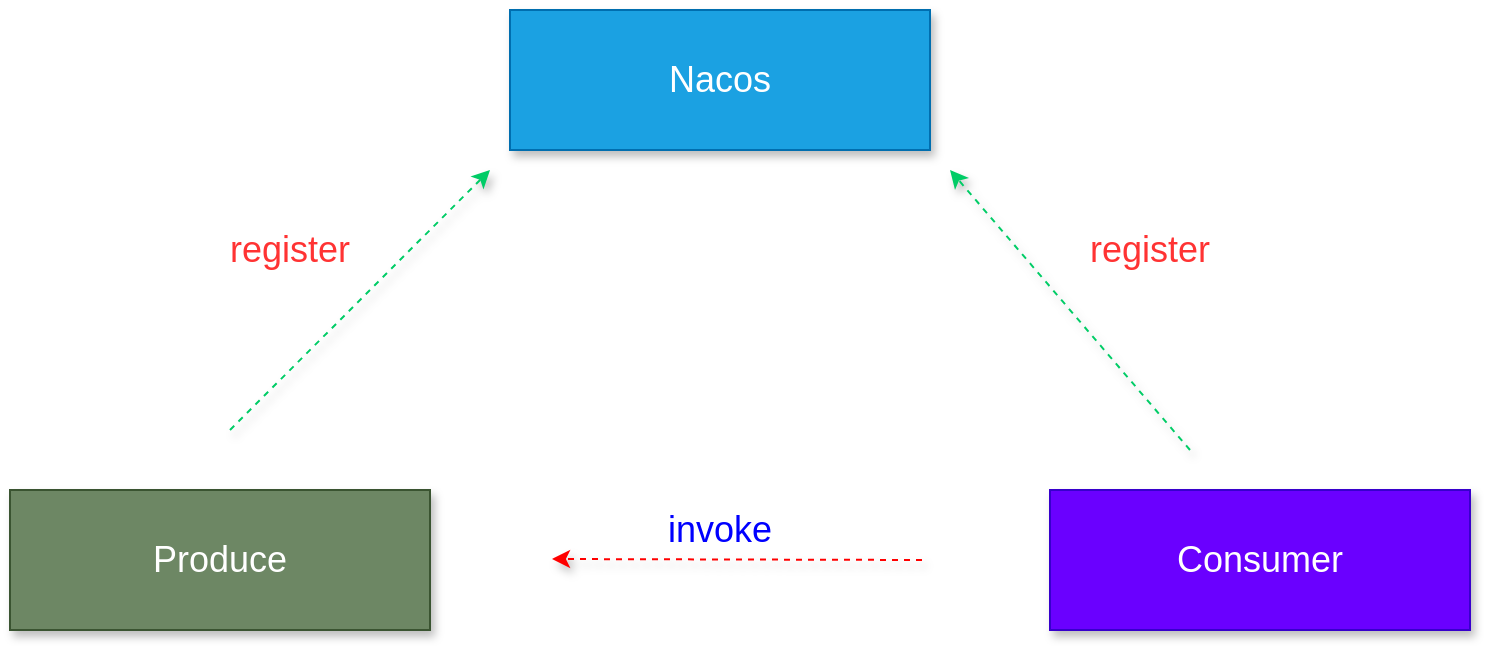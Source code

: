 <mxfile version="15.1.1" type="device" pages="2"><diagram id="lGfy9z1xDXy8P1bpkmG3" name="Page-1"><mxGraphModel dx="1422" dy="800" grid="1" gridSize="10" guides="1" tooltips="1" connect="1" arrows="1" fold="1" page="1" pageScale="1" pageWidth="827" pageHeight="1169" math="0" shadow="0"><root><mxCell id="0"/><mxCell id="1" parent="0"/><mxCell id="mDfwW0KRq_cLkzaL6Z9v-1" value="&lt;font style=&quot;font-size: 18px&quot;&gt;Nacos&lt;/font&gt;" style="rounded=0;whiteSpace=wrap;html=1;fillColor=#1ba1e2;strokeColor=#006EAF;fontColor=#ffffff;shadow=1;" parent="1" vertex="1"><mxGeometry x="300" y="130" width="210" height="70" as="geometry"/></mxCell><mxCell id="mDfwW0KRq_cLkzaL6Z9v-2" value="&lt;font style=&quot;font-size: 18px&quot;&gt;Produce&lt;br&gt;&lt;/font&gt;" style="rounded=0;whiteSpace=wrap;html=1;fillColor=#6d8764;strokeColor=#3A5431;fontColor=#ffffff;shadow=1;" parent="1" vertex="1"><mxGeometry x="50" y="370" width="210" height="70" as="geometry"/></mxCell><mxCell id="mDfwW0KRq_cLkzaL6Z9v-3" value="&lt;font style=&quot;font-size: 18px&quot;&gt;Consumer&lt;br&gt;&lt;/font&gt;" style="rounded=0;whiteSpace=wrap;html=1;fillColor=#6a00ff;strokeColor=#3700CC;fontColor=#ffffff;shadow=1;" parent="1" vertex="1"><mxGeometry x="570" y="370" width="210" height="70" as="geometry"/></mxCell><mxCell id="mDfwW0KRq_cLkzaL6Z9v-7" value="" style="endArrow=classic;html=1;strokeColor=#00CC66;dashed=1;shadow=1;" parent="1" edge="1"><mxGeometry width="50" height="50" relative="1" as="geometry"><mxPoint x="160" y="340" as="sourcePoint"/><mxPoint x="290" y="210" as="targetPoint"/></mxGeometry></mxCell><mxCell id="mDfwW0KRq_cLkzaL6Z9v-8" value="" style="endArrow=classic;html=1;strokeColor=#00CC66;dashed=1;shadow=1;" parent="1" edge="1"><mxGeometry width="50" height="50" relative="1" as="geometry"><mxPoint x="640" y="350" as="sourcePoint"/><mxPoint x="520" y="210" as="targetPoint"/></mxGeometry></mxCell><mxCell id="mDfwW0KRq_cLkzaL6Z9v-9" value="&lt;font style=&quot;font-size: 18px&quot; color=&quot;#ff3333&quot;&gt;register&lt;/font&gt;" style="text;html=1;strokeColor=none;fillColor=none;align=center;verticalAlign=middle;whiteSpace=wrap;rounded=0;shadow=1;" parent="1" vertex="1"><mxGeometry x="140" y="220" width="100" height="60" as="geometry"/></mxCell><mxCell id="mDfwW0KRq_cLkzaL6Z9v-10" value="&lt;font style=&quot;font-size: 18px&quot; color=&quot;#ff3333&quot;&gt;register&lt;/font&gt;" style="text;html=1;strokeColor=none;fillColor=none;align=center;verticalAlign=middle;whiteSpace=wrap;rounded=0;shadow=1;" parent="1" vertex="1"><mxGeometry x="570" y="220" width="100" height="60" as="geometry"/></mxCell><mxCell id="mDfwW0KRq_cLkzaL6Z9v-13" value="" style="endArrow=classic;html=1;dashed=1;strokeColor=#FF0000;shadow=1;" parent="1" edge="1"><mxGeometry width="50" height="50" relative="1" as="geometry"><mxPoint x="506" y="405" as="sourcePoint"/><mxPoint x="321" y="404.5" as="targetPoint"/></mxGeometry></mxCell><mxCell id="mDfwW0KRq_cLkzaL6Z9v-14" value="&lt;span style=&quot;font-size: 18px&quot;&gt;&lt;font color=&quot;#0000ff&quot;&gt;invoke&lt;/font&gt;&lt;/span&gt;" style="text;html=1;strokeColor=none;fillColor=none;align=center;verticalAlign=middle;whiteSpace=wrap;rounded=0;shadow=1;" parent="1" vertex="1"><mxGeometry x="355" y="360" width="100" height="60" as="geometry"/></mxCell></root></mxGraphModel></diagram><diagram id="TEbt9pA9jws1GPjNOjvl" name="Page-2"><mxGraphModel dx="1422" dy="800" grid="1" gridSize="10" guides="1" tooltips="1" connect="1" arrows="1" fold="1" page="1" pageScale="1" pageWidth="827" pageHeight="1169" math="0" shadow="0"><root><mxCell id="-RA6SpMSYLbM524aHrNW-0"/><mxCell id="-RA6SpMSYLbM524aHrNW-1" parent="-RA6SpMSYLbM524aHrNW-0"/><mxCell id="Pps0EhuB89HYsuNwh5Rp-0" value="&lt;font style=&quot;font-size: 18px&quot;&gt;serviceA&lt;/font&gt;" style="rounded=0;whiteSpace=wrap;html=1;fillColor=#dae8fc;strokeColor=#6c8ebf;" vertex="1" parent="-RA6SpMSYLbM524aHrNW-1"><mxGeometry x="150" y="120" width="120" height="60" as="geometry"/></mxCell><mxCell id="Pps0EhuB89HYsuNwh5Rp-1" value="&lt;font style=&quot;font-size: 18px&quot;&gt;serviceB&lt;/font&gt;" style="rounded=0;whiteSpace=wrap;html=1;fillColor=#f8cecc;strokeColor=#b85450;" vertex="1" parent="-RA6SpMSYLbM524aHrNW-1"><mxGeometry x="150" y="280" width="120" height="60" as="geometry"/></mxCell><mxCell id="Pps0EhuB89HYsuNwh5Rp-2" value="&lt;font style=&quot;font-size: 18px&quot;&gt;serviceC&lt;/font&gt;" style="rounded=0;whiteSpace=wrap;html=1;fillColor=#fff2cc;strokeColor=#d6b656;" vertex="1" parent="-RA6SpMSYLbM524aHrNW-1"><mxGeometry x="150" y="440" width="120" height="60" as="geometry"/></mxCell><mxCell id="Pps0EhuB89HYsuNwh5Rp-5" style="edgeStyle=orthogonalEdgeStyle;curved=1;rounded=0;orthogonalLoop=1;jettySize=auto;html=1;entryX=1;entryY=0.5;entryDx=0;entryDy=0;" edge="1" parent="-RA6SpMSYLbM524aHrNW-1" source="Pps0EhuB89HYsuNwh5Rp-3" target="Pps0EhuB89HYsuNwh5Rp-0"><mxGeometry relative="1" as="geometry"/></mxCell><mxCell id="Pps0EhuB89HYsuNwh5Rp-6" style="edgeStyle=orthogonalEdgeStyle;curved=1;rounded=0;orthogonalLoop=1;jettySize=auto;html=1;entryX=1;entryY=0.5;entryDx=0;entryDy=0;" edge="1" parent="-RA6SpMSYLbM524aHrNW-1" source="Pps0EhuB89HYsuNwh5Rp-3" target="Pps0EhuB89HYsuNwh5Rp-2"><mxGeometry relative="1" as="geometry"/></mxCell><mxCell id="Pps0EhuB89HYsuNwh5Rp-7" style="edgeStyle=orthogonalEdgeStyle;curved=1;rounded=0;orthogonalLoop=1;jettySize=auto;html=1;entryX=1;entryY=0.5;entryDx=0;entryDy=0;" edge="1" parent="-RA6SpMSYLbM524aHrNW-1" source="Pps0EhuB89HYsuNwh5Rp-3" target="Pps0EhuB89HYsuNwh5Rp-1"><mxGeometry relative="1" as="geometry"/></mxCell><mxCell id="Pps0EhuB89HYsuNwh5Rp-3" value="&lt;span style=&quot;font-size: 18px&quot;&gt;openFeign&lt;/span&gt;" style="rounded=0;whiteSpace=wrap;html=1;fillColor=#1ba1e2;strokeColor=#006EAF;fontColor=#ffffff;" vertex="1" parent="-RA6SpMSYLbM524aHrNW-1"><mxGeometry x="530" y="280" width="120" height="60" as="geometry"/></mxCell><mxCell id="Pps0EhuB89HYsuNwh5Rp-10" value="&lt;span style=&quot;font-size: 14px&quot;&gt;1S&lt;/span&gt;" style="text;html=1;strokeColor=#6c8ebf;fillColor=#dae8fc;align=center;verticalAlign=middle;whiteSpace=wrap;rounded=0;" vertex="1" parent="-RA6SpMSYLbM524aHrNW-1"><mxGeometry x="394" y="180" width="40" height="20" as="geometry"/></mxCell><mxCell id="Pps0EhuB89HYsuNwh5Rp-12" value="&lt;span style=&quot;font-size: 14px&quot;&gt;2S&lt;/span&gt;" style="text;html=1;strokeColor=#b85450;fillColor=#f8cecc;align=center;verticalAlign=middle;whiteSpace=wrap;rounded=0;" vertex="1" parent="-RA6SpMSYLbM524aHrNW-1"><mxGeometry x="330" y="280" width="40" height="20" as="geometry"/></mxCell><mxCell id="Pps0EhuB89HYsuNwh5Rp-13" value="&lt;span style=&quot;font-size: 14px&quot;&gt;30S&lt;/span&gt;" style="text;html=1;strokeColor=#d6b656;fillColor=#fff2cc;align=center;verticalAlign=middle;whiteSpace=wrap;rounded=0;" vertex="1" parent="-RA6SpMSYLbM524aHrNW-1"><mxGeometry x="330" y="420" width="40" height="20" as="geometry"/></mxCell></root></mxGraphModel></diagram></mxfile>
